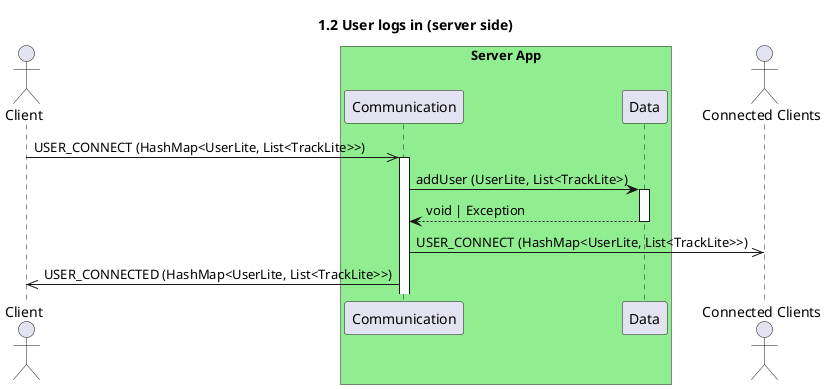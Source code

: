@startuml 1.2 User logs in (server side)
title 1.2 User logs in (server side)

actor "Client" as client
box "Server App" #LightGreen
    participant "Communication" as com
    participant "Data" as data
end box
actor "Connected Clients" as connected

client->>com++: USER_CONNECT (HashMap<UserLite, List<TrackLite>>)
com->data++: addUser (UserLite, List<TrackLite>)
return void | Exception
com->>connected: USER_CONNECT (HashMap<UserLite, List<TrackLite>>)
com->>client: USER_CONNECTED (HashMap<UserLite, List<TrackLite>>)

@enduml